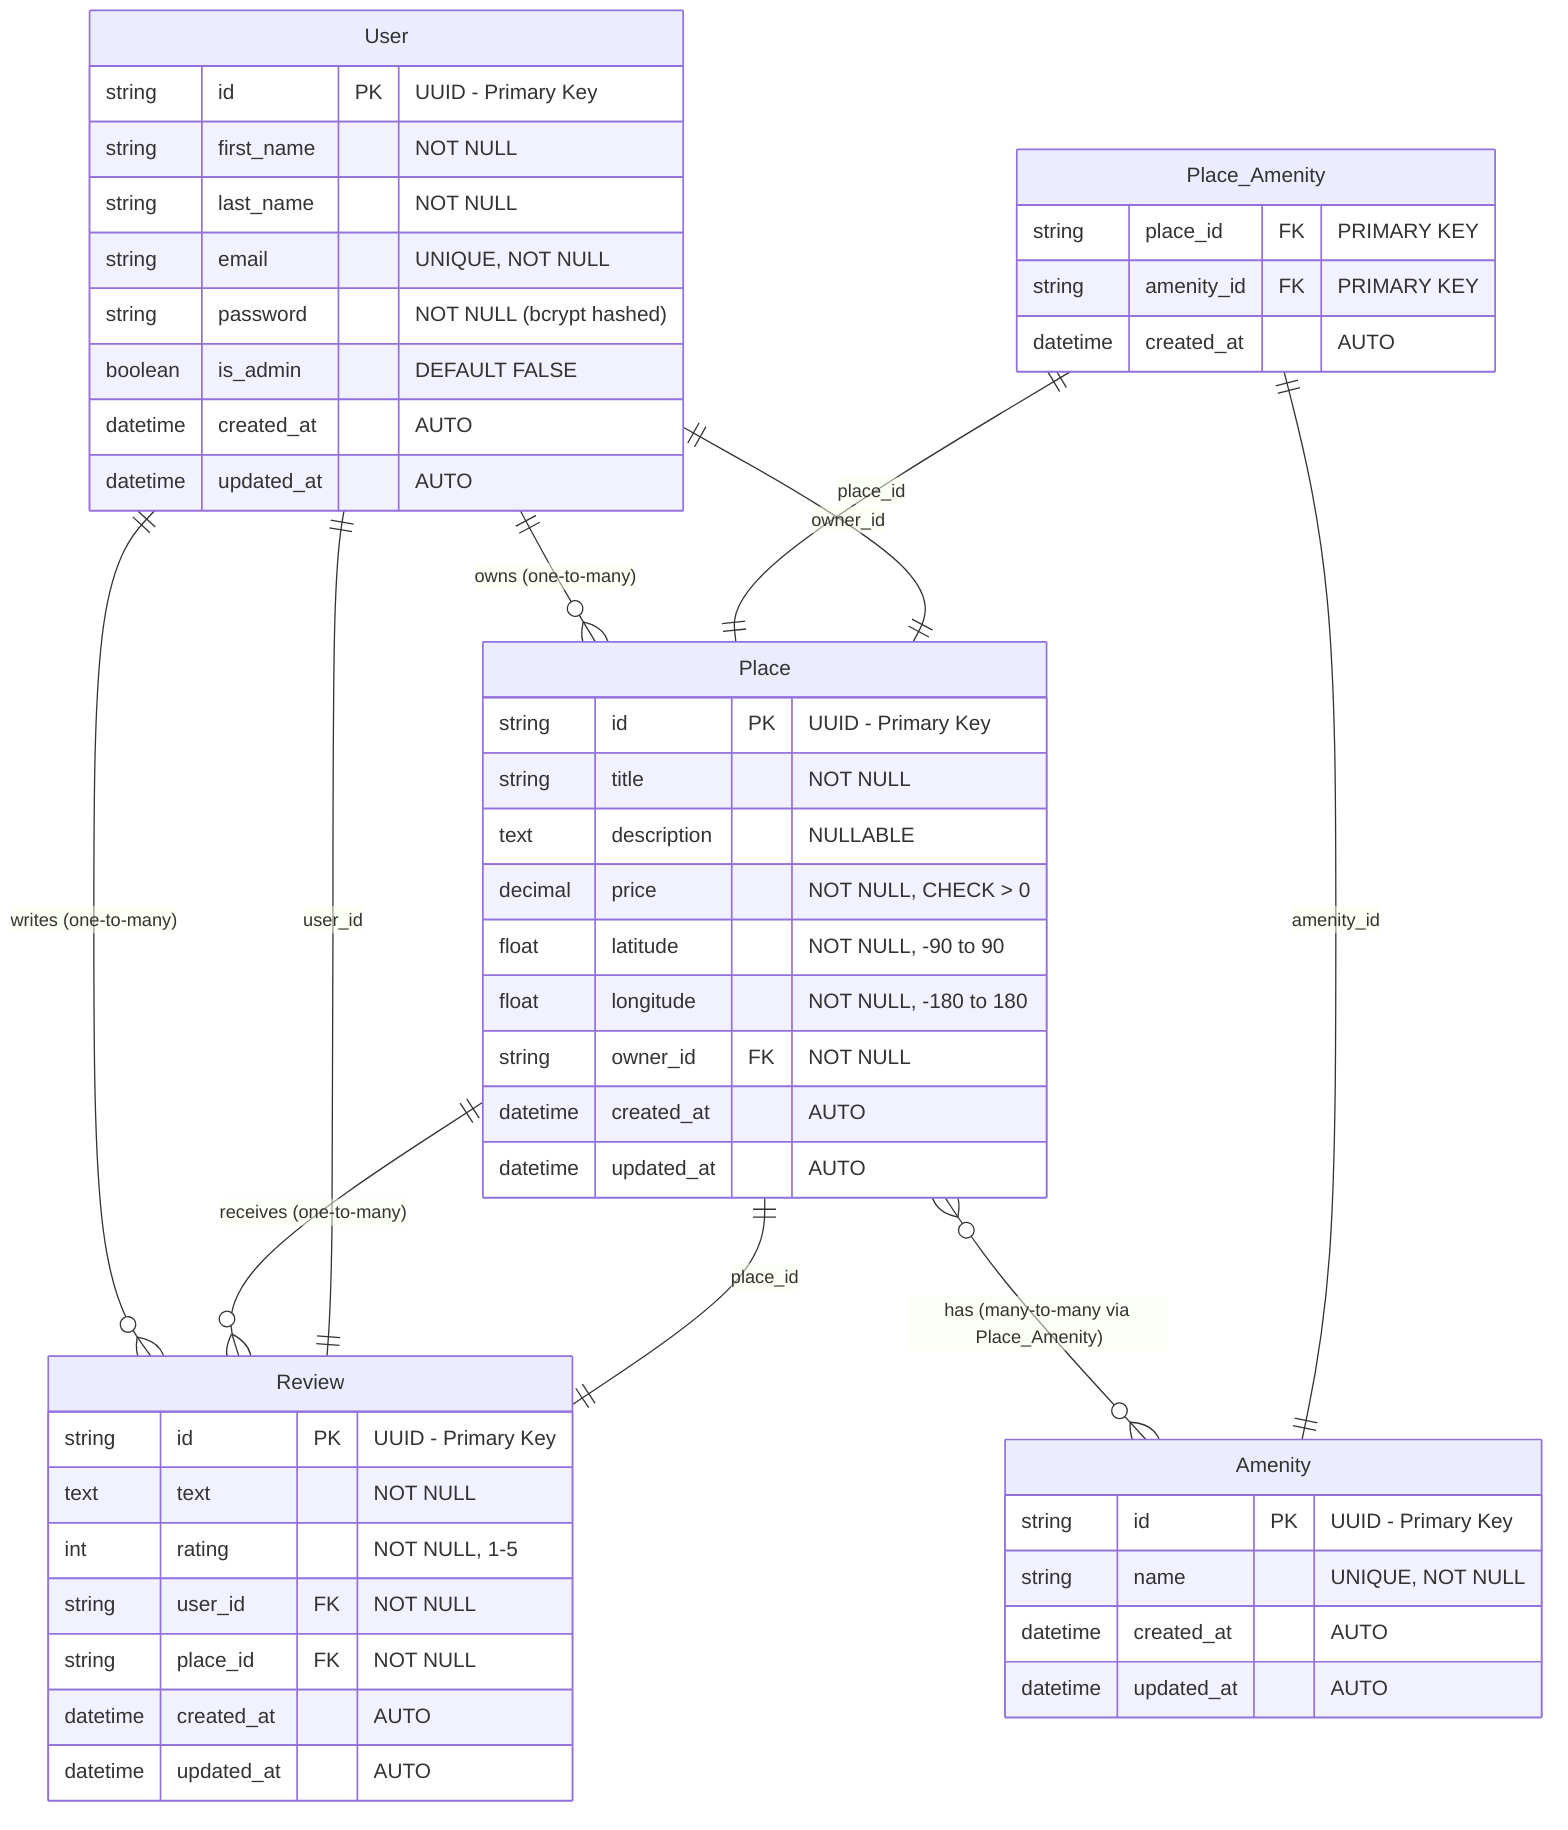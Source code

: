 erDiagram
    %% HBnB Database Entity-Relationship Diagram
    %% This diagram shows all entities and their relationships
    
    User {
        string id PK "UUID - Primary Key"
        string first_name "NOT NULL"
        string last_name "NOT NULL"
        string email "UNIQUE, NOT NULL"
        string password "NOT NULL (bcrypt hashed)"
        boolean is_admin "DEFAULT FALSE"
        datetime created_at "AUTO"
        datetime updated_at "AUTO"
    }
    
    Place {
        string id PK "UUID - Primary Key"
        string title "NOT NULL"
        text description "NULLABLE"
        decimal price "NOT NULL, CHECK > 0"
        float latitude "NOT NULL, -90 to 90"
        float longitude "NOT NULL, -180 to 180"
        string owner_id FK "NOT NULL"
        datetime created_at "AUTO"
        datetime updated_at "AUTO"
    }
    
    Review {
        string id PK "UUID - Primary Key"
        text text "NOT NULL"
        int rating "NOT NULL, 1-5"
        string user_id FK "NOT NULL"
        string place_id FK "NOT NULL"
        datetime created_at "AUTO"
        datetime updated_at "AUTO"
    }
    
    Amenity {
        string id PK "UUID - Primary Key"
        string name "UNIQUE, NOT NULL"
        datetime created_at "AUTO"
        datetime updated_at "AUTO"
    }
    
    Place_Amenity {
        string place_id FK "PRIMARY KEY"
        string amenity_id FK "PRIMARY KEY"
        datetime created_at "AUTO"
    }
    
    %% Relationships
    User ||--o{ Place : "owns (one-to-many)"
    User ||--o{ Review : "writes (one-to-many)"
    Place ||--o{ Review : "receives (one-to-many)"
    Place }o--o{ Amenity : "has (many-to-many via Place_Amenity)"
    
    %% Foreign Key Constraints
    Place ||--|| User : owner_id
    Review ||--|| User : user_id
    Review ||--|| Place : place_id
    Place_Amenity ||--|| Place : place_id
    Place_Amenity ||--|| Amenity : amenity_id